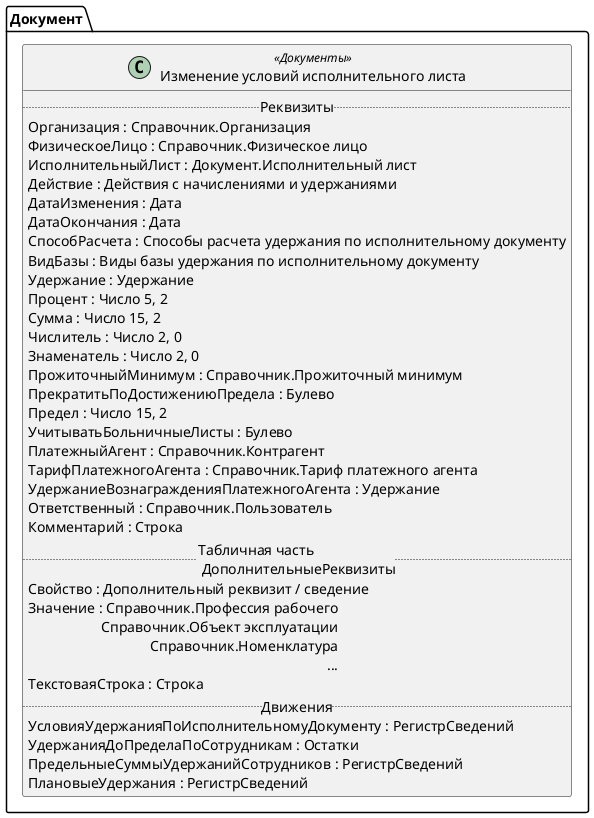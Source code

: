﻿@startuml ИзменениеУсловийИсполнительногоЛиста
'!include templates.wsd
'..\include templates.wsd
class Документ.ИзменениеУсловийИсполнительногоЛиста as "Изменение условий исполнительного листа" <<Документы>>
{
..Реквизиты..
Организация : Справочник.Организация
ФизическоеЛицо : Справочник.Физическое лицо
ИсполнительныйЛист : Документ.Исполнительный лист
Действие : Действия с начислениями и удержаниями
ДатаИзменения : Дата
ДатаОкончания : Дата
СпособРасчета : Способы расчета удержания по исполнительному документу
ВидБазы : Виды базы удержания по исполнительному документу
Удержание : Удержание
Процент : Число 5, 2
Сумма : Число 15, 2
Числитель : Число 2, 0
Знаменатель : Число 2, 0
ПрожиточныйМинимум : Справочник.Прожиточный минимум
ПрекратитьПоДостижениюПредела : Булево
Предел : Число 15, 2
УчитыватьБольничныеЛисты : Булево
ПлатежныйАгент : Справочник.Контрагент
ТарифПлатежногоАгента : Справочник.Тариф платежного агента
УдержаниеВознагражденияПлатежногоАгента : Удержание
Ответственный : Справочник.Пользователь
Комментарий : Строка
..Табличная часть \n ДополнительныеРеквизиты..
Свойство : Дополнительный реквизит / сведение
Значение : Справочник.Профессия рабочего\rСправочник.Объект эксплуатации\rСправочник.Номенклатура\r...
ТекстоваяСтрока : Строка
..Движения..
УсловияУдержанияПоИсполнительномуДокументу : РегистрСведений
УдержанияДоПределаПоСотрудникам : Остатки
ПредельныеСуммыУдержанийСотрудников : РегистрСведений
ПлановыеУдержания : РегистрСведений
}
@enduml
